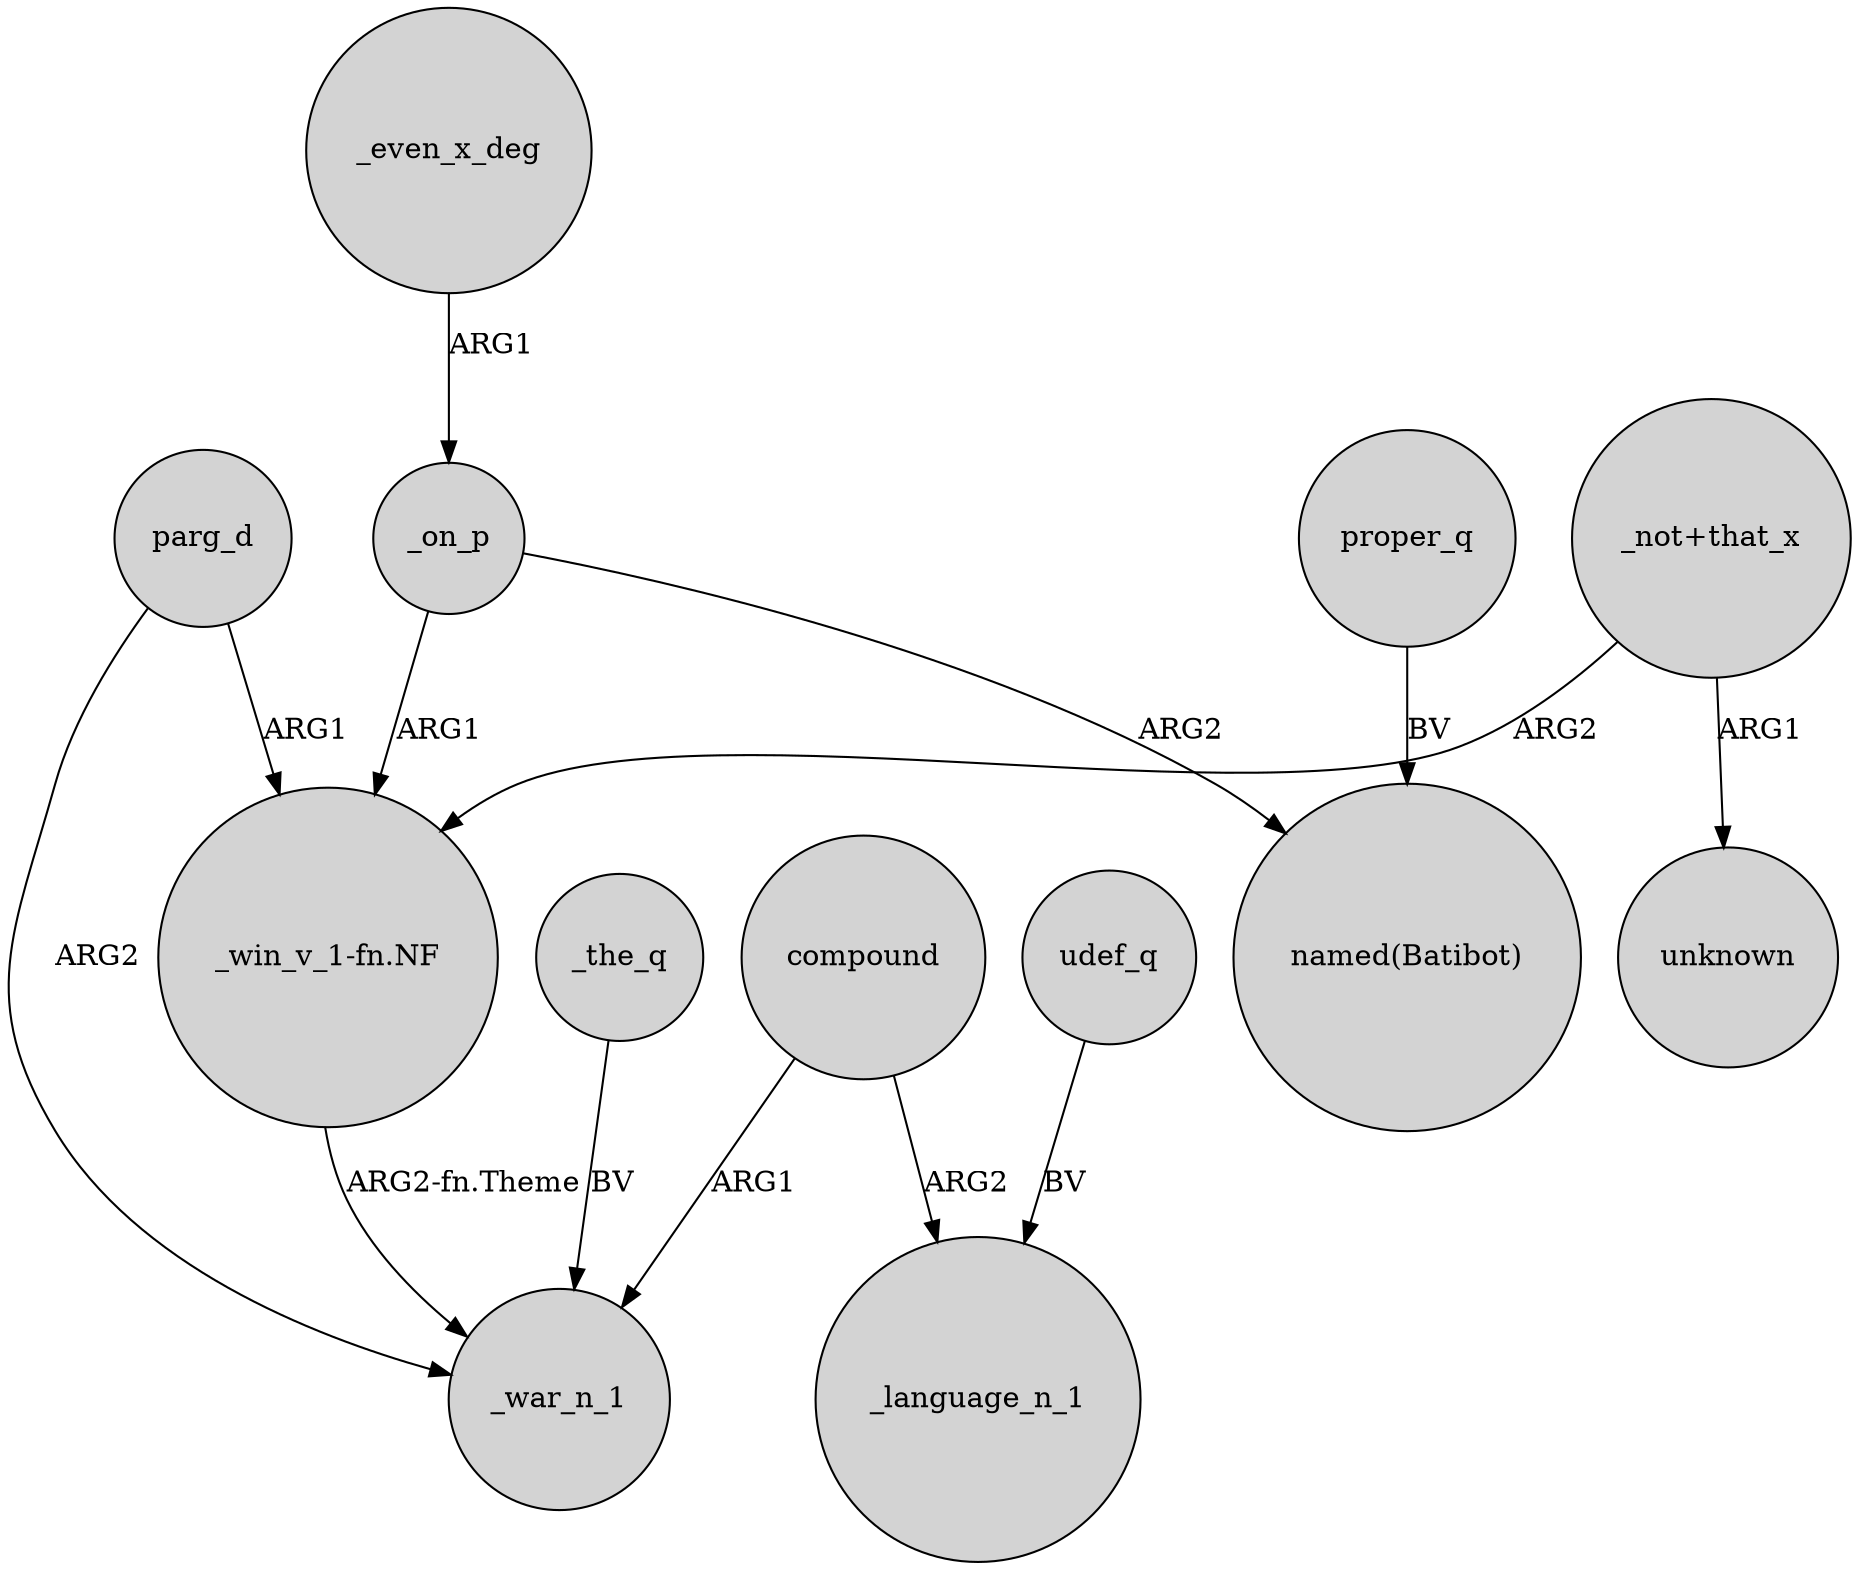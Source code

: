 digraph {
	node [shape=circle style=filled]
	_on_p -> "_win_v_1-fn.NF" [label=ARG1]
	"_win_v_1-fn.NF" -> _war_n_1 [label="ARG2-fn.Theme"]
	_even_x_deg -> _on_p [label=ARG1]
	compound -> _language_n_1 [label=ARG2]
	proper_q -> "named(Batibot)" [label=BV]
	parg_d -> _war_n_1 [label=ARG2]
	compound -> _war_n_1 [label=ARG1]
	"_not+that_x" -> unknown [label=ARG1]
	parg_d -> "_win_v_1-fn.NF" [label=ARG1]
	udef_q -> _language_n_1 [label=BV]
	"_not+that_x" -> "_win_v_1-fn.NF" [label=ARG2]
	_on_p -> "named(Batibot)" [label=ARG2]
	_the_q -> _war_n_1 [label=BV]
}
